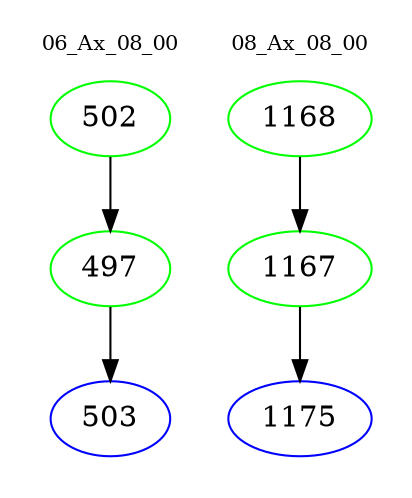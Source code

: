digraph{
subgraph cluster_0 {
color = white
label = "06_Ax_08_00";
fontsize=10;
T0_502 [label="502", color="green"]
T0_502 -> T0_497 [color="black"]
T0_497 [label="497", color="green"]
T0_497 -> T0_503 [color="black"]
T0_503 [label="503", color="blue"]
}
subgraph cluster_1 {
color = white
label = "08_Ax_08_00";
fontsize=10;
T1_1168 [label="1168", color="green"]
T1_1168 -> T1_1167 [color="black"]
T1_1167 [label="1167", color="green"]
T1_1167 -> T1_1175 [color="black"]
T1_1175 [label="1175", color="blue"]
}
}
